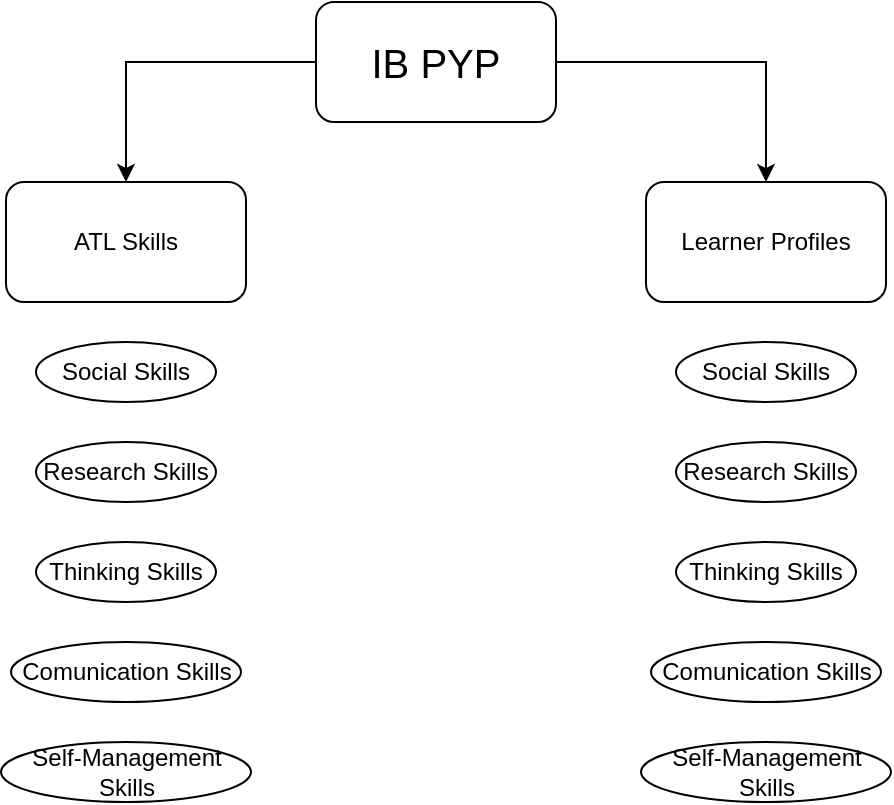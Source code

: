 <mxfile version="24.4.13" type="github">
  <diagram name="Page-1" id="Tm1GM2gIcsKko5YPn2A1">
    <mxGraphModel dx="1050" dy="557" grid="1" gridSize="10" guides="1" tooltips="1" connect="1" arrows="1" fold="1" page="1" pageScale="1" pageWidth="850" pageHeight="1100" math="0" shadow="0">
      <root>
        <mxCell id="0" />
        <mxCell id="1" parent="0" />
        <mxCell id="NrlwTm2IImmcUiFZrzmz-4" style="edgeStyle=orthogonalEdgeStyle;rounded=0;orthogonalLoop=1;jettySize=auto;html=1;entryX=0.5;entryY=0;entryDx=0;entryDy=0;" edge="1" parent="1" source="NrlwTm2IImmcUiFZrzmz-2" target="NrlwTm2IImmcUiFZrzmz-3">
          <mxGeometry relative="1" as="geometry" />
        </mxCell>
        <mxCell id="NrlwTm2IImmcUiFZrzmz-6" style="edgeStyle=orthogonalEdgeStyle;rounded=0;orthogonalLoop=1;jettySize=auto;html=1;exitX=1;exitY=0.5;exitDx=0;exitDy=0;" edge="1" parent="1" source="NrlwTm2IImmcUiFZrzmz-2" target="NrlwTm2IImmcUiFZrzmz-5">
          <mxGeometry relative="1" as="geometry" />
        </mxCell>
        <mxCell id="NrlwTm2IImmcUiFZrzmz-2" value="IB PYP" style="rounded=1;whiteSpace=wrap;html=1;fontSize=20;" vertex="1" parent="1">
          <mxGeometry x="365" y="40" width="120" height="60" as="geometry" />
        </mxCell>
        <mxCell id="NrlwTm2IImmcUiFZrzmz-3" value="ATL Skills" style="rounded=1;whiteSpace=wrap;html=1;" vertex="1" parent="1">
          <mxGeometry x="210" y="130" width="120" height="60" as="geometry" />
        </mxCell>
        <mxCell id="NrlwTm2IImmcUiFZrzmz-5" value="Learner Profiles" style="rounded=1;whiteSpace=wrap;html=1;" vertex="1" parent="1">
          <mxGeometry x="530" y="130" width="120" height="60" as="geometry" />
        </mxCell>
        <mxCell id="NrlwTm2IImmcUiFZrzmz-7" value="Social Skills" style="ellipse;whiteSpace=wrap;html=1;" vertex="1" parent="1">
          <mxGeometry x="225" y="210" width="90" height="30" as="geometry" />
        </mxCell>
        <mxCell id="NrlwTm2IImmcUiFZrzmz-8" value="Research Skills" style="ellipse;whiteSpace=wrap;html=1;" vertex="1" parent="1">
          <mxGeometry x="225" y="260" width="90" height="30" as="geometry" />
        </mxCell>
        <mxCell id="NrlwTm2IImmcUiFZrzmz-9" value="Thinking Skills" style="ellipse;whiteSpace=wrap;html=1;" vertex="1" parent="1">
          <mxGeometry x="225" y="310" width="90" height="30" as="geometry" />
        </mxCell>
        <mxCell id="NrlwTm2IImmcUiFZrzmz-10" value="Comunication Skills" style="ellipse;whiteSpace=wrap;html=1;" vertex="1" parent="1">
          <mxGeometry x="212.5" y="360" width="115" height="30" as="geometry" />
        </mxCell>
        <mxCell id="NrlwTm2IImmcUiFZrzmz-11" value="Self-Management Skills" style="ellipse;whiteSpace=wrap;html=1;" vertex="1" parent="1">
          <mxGeometry x="207.5" y="410" width="125" height="30" as="geometry" />
        </mxCell>
        <mxCell id="NrlwTm2IImmcUiFZrzmz-14" value="Social Skills" style="ellipse;whiteSpace=wrap;html=1;" vertex="1" parent="1">
          <mxGeometry x="545" y="210" width="90" height="30" as="geometry" />
        </mxCell>
        <mxCell id="NrlwTm2IImmcUiFZrzmz-15" value="Research Skills" style="ellipse;whiteSpace=wrap;html=1;" vertex="1" parent="1">
          <mxGeometry x="545" y="260" width="90" height="30" as="geometry" />
        </mxCell>
        <mxCell id="NrlwTm2IImmcUiFZrzmz-16" value="Thinking Skills" style="ellipse;whiteSpace=wrap;html=1;" vertex="1" parent="1">
          <mxGeometry x="545" y="310" width="90" height="30" as="geometry" />
        </mxCell>
        <mxCell id="NrlwTm2IImmcUiFZrzmz-17" value="Comunication Skills" style="ellipse;whiteSpace=wrap;html=1;" vertex="1" parent="1">
          <mxGeometry x="532.5" y="360" width="115" height="30" as="geometry" />
        </mxCell>
        <mxCell id="NrlwTm2IImmcUiFZrzmz-18" value="Self-Management Skills" style="ellipse;whiteSpace=wrap;html=1;" vertex="1" parent="1">
          <mxGeometry x="527.5" y="410" width="125" height="30" as="geometry" />
        </mxCell>
      </root>
    </mxGraphModel>
  </diagram>
</mxfile>
